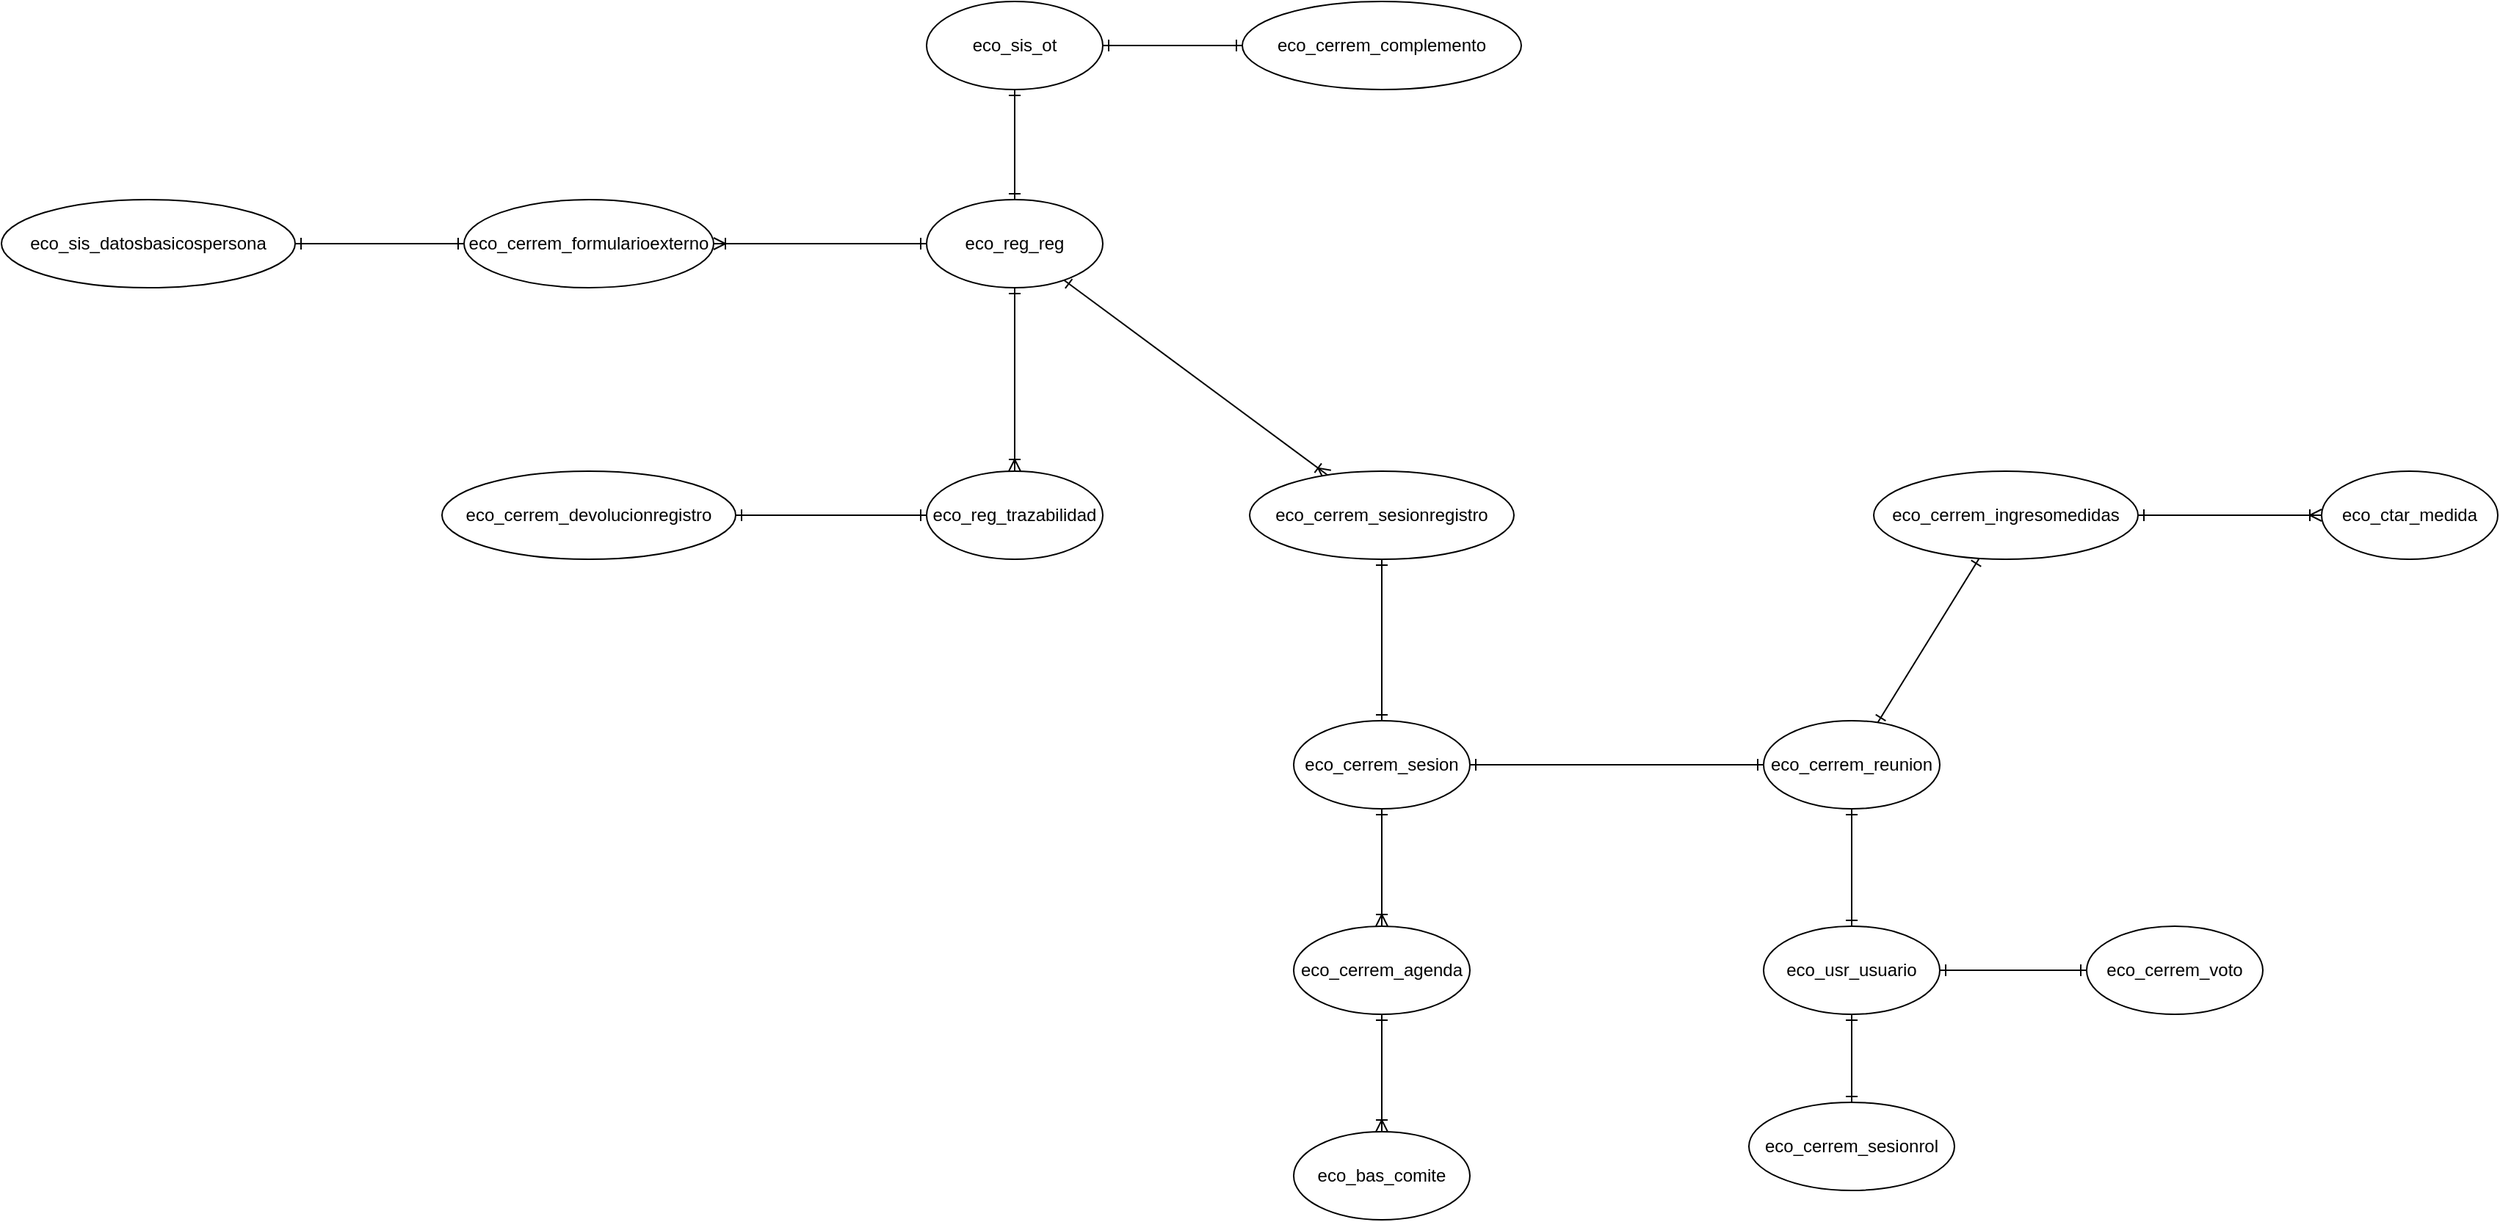 <mxfile version="26.1.1">
  <diagram name="Página-1" id="BvhR5NLxnVFiCseQWA7m">
    <mxGraphModel dx="1152" dy="731" grid="1" gridSize="10" guides="1" tooltips="1" connect="1" arrows="1" fold="1" page="1" pageScale="1" pageWidth="6000" pageHeight="5300" math="0" shadow="0">
      <root>
        <mxCell id="0" />
        <mxCell id="1" parent="0" />
        <mxCell id="2INb_UAs3qM7dpsiriRV-4" value="eco_reg_reg" style="ellipse;whiteSpace=wrap;html=1;" parent="1" vertex="1">
          <mxGeometry x="730" y="315" width="120" height="60" as="geometry" />
        </mxCell>
        <mxCell id="2INb_UAs3qM7dpsiriRV-5" value="eco_reg_trazabilidad" style="ellipse;whiteSpace=wrap;html=1;" parent="1" vertex="1">
          <mxGeometry x="730" y="500" width="120" height="60" as="geometry" />
        </mxCell>
        <mxCell id="2INb_UAs3qM7dpsiriRV-6" value="eco_bas_comite" style="ellipse;whiteSpace=wrap;html=1;" parent="1" vertex="1">
          <mxGeometry x="980" y="950" width="120" height="60" as="geometry" />
        </mxCell>
        <mxCell id="2INb_UAs3qM7dpsiriRV-7" value="eco_cerrem_sesion" style="ellipse;whiteSpace=wrap;html=1;" parent="1" vertex="1">
          <mxGeometry x="980" y="670" width="120" height="60" as="geometry" />
        </mxCell>
        <mxCell id="2INb_UAs3qM7dpsiriRV-9" value="eco_cerrem_agenda" style="ellipse;whiteSpace=wrap;html=1;" parent="1" vertex="1">
          <mxGeometry x="980" y="810" width="120" height="60" as="geometry" />
        </mxCell>
        <mxCell id="2INb_UAs3qM7dpsiriRV-10" value="eco_cerrem_reunion" style="ellipse;whiteSpace=wrap;html=1;" parent="1" vertex="1">
          <mxGeometry x="1300" y="670" width="120" height="60" as="geometry" />
        </mxCell>
        <mxCell id="2INb_UAs3qM7dpsiriRV-12" value="eco_cerrem_voto" style="ellipse;whiteSpace=wrap;html=1;" parent="1" vertex="1">
          <mxGeometry x="1520" y="810" width="120" height="60" as="geometry" />
        </mxCell>
        <mxCell id="2INb_UAs3qM7dpsiriRV-13" value="eco_ctar_medida" style="ellipse;whiteSpace=wrap;html=1;" parent="1" vertex="1">
          <mxGeometry x="1680" y="500" width="120" height="60" as="geometry" />
        </mxCell>
        <mxCell id="2INb_UAs3qM7dpsiriRV-14" value="eco_cerrem_ingresomedidas" style="ellipse;whiteSpace=wrap;html=1;" parent="1" vertex="1">
          <mxGeometry x="1375" y="500" width="180" height="60" as="geometry" />
        </mxCell>
        <mxCell id="2INb_UAs3qM7dpsiriRV-15" value="eco_cerrem_devolucionregistro" style="ellipse;whiteSpace=wrap;html=1;" parent="1" vertex="1">
          <mxGeometry x="400" y="500" width="200" height="60" as="geometry" />
        </mxCell>
        <mxCell id="2INb_UAs3qM7dpsiriRV-21" style="rounded=0;orthogonalLoop=1;jettySize=auto;html=1;endArrow=ERoneToMany;endFill=0;startArrow=ERone;startFill=0;" parent="1" source="2INb_UAs3qM7dpsiriRV-4" target="2INb_UAs3qM7dpsiriRV-5" edge="1">
          <mxGeometry relative="1" as="geometry">
            <mxPoint x="820" y="420" as="sourcePoint" />
            <mxPoint x="950" y="420" as="targetPoint" />
          </mxGeometry>
        </mxCell>
        <mxCell id="2INb_UAs3qM7dpsiriRV-22" style="rounded=0;orthogonalLoop=1;jettySize=auto;html=1;endArrow=ERoneToMany;endFill=0;startArrow=ERone;startFill=0;" parent="1" source="2INb_UAs3qM7dpsiriRV-4" target="2INb_UAs3qM7dpsiriRV-45" edge="1">
          <mxGeometry relative="1" as="geometry">
            <mxPoint x="910" y="375" as="sourcePoint" />
            <mxPoint x="1030" y="460" as="targetPoint" />
          </mxGeometry>
        </mxCell>
        <mxCell id="2INb_UAs3qM7dpsiriRV-24" value="eco_sis_ot" style="ellipse;whiteSpace=wrap;html=1;" parent="1" vertex="1">
          <mxGeometry x="730" y="180" width="120" height="60" as="geometry" />
        </mxCell>
        <mxCell id="2INb_UAs3qM7dpsiriRV-25" style="rounded=0;orthogonalLoop=1;jettySize=auto;html=1;endArrow=ERone;endFill=0;startArrow=ERone;startFill=0;" parent="1" source="2INb_UAs3qM7dpsiriRV-24" target="2INb_UAs3qM7dpsiriRV-4" edge="1">
          <mxGeometry relative="1" as="geometry">
            <mxPoint x="530" y="270" as="sourcePoint" />
            <mxPoint x="712" y="405" as="targetPoint" />
          </mxGeometry>
        </mxCell>
        <mxCell id="2INb_UAs3qM7dpsiriRV-26" value="eco_cerrem_complemento" style="ellipse;whiteSpace=wrap;html=1;" parent="1" vertex="1">
          <mxGeometry x="945" y="180" width="190" height="60" as="geometry" />
        </mxCell>
        <mxCell id="2INb_UAs3qM7dpsiriRV-27" style="rounded=0;orthogonalLoop=1;jettySize=auto;html=1;endArrow=ERone;endFill=0;startArrow=ERone;startFill=0;" parent="1" source="2INb_UAs3qM7dpsiriRV-24" target="2INb_UAs3qM7dpsiriRV-26" edge="1">
          <mxGeometry relative="1" as="geometry">
            <mxPoint x="860" y="355" as="sourcePoint" />
            <mxPoint x="990" y="355" as="targetPoint" />
          </mxGeometry>
        </mxCell>
        <mxCell id="2INb_UAs3qM7dpsiriRV-28" style="rounded=0;orthogonalLoop=1;jettySize=auto;html=1;endArrow=ERone;endFill=0;startArrow=ERone;startFill=0;" parent="1" source="2INb_UAs3qM7dpsiriRV-7" target="2INb_UAs3qM7dpsiriRV-10" edge="1">
          <mxGeometry relative="1" as="geometry">
            <mxPoint x="1120" y="460" as="sourcePoint" />
            <mxPoint x="1140" y="665" as="targetPoint" />
          </mxGeometry>
        </mxCell>
        <mxCell id="2INb_UAs3qM7dpsiriRV-29" style="rounded=0;orthogonalLoop=1;jettySize=auto;html=1;endArrow=ERoneToMany;endFill=0;startArrow=ERone;startFill=0;" parent="1" source="2INb_UAs3qM7dpsiriRV-7" target="2INb_UAs3qM7dpsiriRV-9" edge="1">
          <mxGeometry relative="1" as="geometry">
            <mxPoint x="850" y="712.5" as="sourcePoint" />
            <mxPoint x="1032" y="847.5" as="targetPoint" />
          </mxGeometry>
        </mxCell>
        <mxCell id="2INb_UAs3qM7dpsiriRV-30" value="&lt;div&gt;eco_usr_usuario&lt;/div&gt;" style="ellipse;whiteSpace=wrap;html=1;" parent="1" vertex="1">
          <mxGeometry x="1300" y="810" width="120" height="60" as="geometry" />
        </mxCell>
        <mxCell id="2INb_UAs3qM7dpsiriRV-32" style="rounded=0;orthogonalLoop=1;jettySize=auto;html=1;endArrow=ERone;endFill=0;startArrow=ERone;startFill=0;" parent="1" source="2INb_UAs3qM7dpsiriRV-10" target="2INb_UAs3qM7dpsiriRV-30" edge="1">
          <mxGeometry relative="1" as="geometry">
            <mxPoint x="1350" y="770" as="sourcePoint" />
            <mxPoint x="1470" y="770" as="targetPoint" />
          </mxGeometry>
        </mxCell>
        <mxCell id="2INb_UAs3qM7dpsiriRV-35" style="rounded=0;orthogonalLoop=1;jettySize=auto;html=1;endArrow=ERone;endFill=0;startArrow=ERone;startFill=0;" parent="1" source="2INb_UAs3qM7dpsiriRV-30" target="2INb_UAs3qM7dpsiriRV-12" edge="1">
          <mxGeometry relative="1" as="geometry">
            <mxPoint x="1580" y="730" as="sourcePoint" />
            <mxPoint x="1370" y="820" as="targetPoint" />
          </mxGeometry>
        </mxCell>
        <mxCell id="2INb_UAs3qM7dpsiriRV-37" style="rounded=0;orthogonalLoop=1;jettySize=auto;html=1;endArrow=ERone;endFill=0;startArrow=ERone;startFill=0;" parent="1" source="2INb_UAs3qM7dpsiriRV-10" target="2INb_UAs3qM7dpsiriRV-14" edge="1">
          <mxGeometry relative="1" as="geometry">
            <mxPoint x="1360" y="480" as="sourcePoint" />
            <mxPoint x="1450" y="480" as="targetPoint" />
          </mxGeometry>
        </mxCell>
        <mxCell id="2INb_UAs3qM7dpsiriRV-38" style="rounded=0;orthogonalLoop=1;jettySize=auto;html=1;endArrow=ERoneToMany;endFill=0;startArrow=ERone;startFill=0;" parent="1" source="2INb_UAs3qM7dpsiriRV-14" target="2INb_UAs3qM7dpsiriRV-13" edge="1">
          <mxGeometry relative="1" as="geometry">
            <mxPoint x="1585" y="658" as="sourcePoint" />
            <mxPoint x="1711" y="529" as="targetPoint" />
          </mxGeometry>
        </mxCell>
        <mxCell id="2INb_UAs3qM7dpsiriRV-41" value="eco_cerrem_formularioexterno" style="ellipse;whiteSpace=wrap;html=1;" parent="1" vertex="1">
          <mxGeometry x="415" y="315" width="170" height="60" as="geometry" />
        </mxCell>
        <mxCell id="2INb_UAs3qM7dpsiriRV-45" value="eco_cerrem_sesionregistro" style="ellipse;whiteSpace=wrap;html=1;" parent="1" vertex="1">
          <mxGeometry x="950" y="500" width="180" height="60" as="geometry" />
        </mxCell>
        <mxCell id="2INb_UAs3qM7dpsiriRV-46" style="rounded=0;orthogonalLoop=1;jettySize=auto;html=1;endArrow=ERone;endFill=0;startArrow=ERone;startFill=0;" parent="1" source="2INb_UAs3qM7dpsiriRV-45" target="2INb_UAs3qM7dpsiriRV-7" edge="1">
          <mxGeometry relative="1" as="geometry">
            <mxPoint x="1010" y="610" as="sourcePoint" />
            <mxPoint x="1210" y="610" as="targetPoint" />
          </mxGeometry>
        </mxCell>
        <mxCell id="2INb_UAs3qM7dpsiriRV-47" value="eco_sis_datosbasicospersona" style="ellipse;whiteSpace=wrap;html=1;" parent="1" vertex="1">
          <mxGeometry x="100" y="315" width="200" height="60" as="geometry" />
        </mxCell>
        <mxCell id="2INb_UAs3qM7dpsiriRV-49" style="rounded=0;orthogonalLoop=1;jettySize=auto;html=1;endArrow=ERone;endFill=0;startArrow=ERone;startFill=0;" parent="1" source="2INb_UAs3qM7dpsiriRV-41" target="2INb_UAs3qM7dpsiriRV-47" edge="1">
          <mxGeometry relative="1" as="geometry">
            <mxPoint x="390" y="380" as="sourcePoint" />
            <mxPoint x="390" y="455" as="targetPoint" />
          </mxGeometry>
        </mxCell>
        <mxCell id="2INb_UAs3qM7dpsiriRV-51" style="rounded=0;orthogonalLoop=1;jettySize=auto;html=1;endArrow=ERone;endFill=0;startArrow=ERoneToMany;startFill=0;" parent="1" source="2INb_UAs3qM7dpsiriRV-41" target="2INb_UAs3qM7dpsiriRV-4" edge="1">
          <mxGeometry relative="1" as="geometry">
            <mxPoint x="710" y="400" as="sourcePoint" />
            <mxPoint x="700" y="420" as="targetPoint" />
          </mxGeometry>
        </mxCell>
        <mxCell id="2INb_UAs3qM7dpsiriRV-52" style="rounded=0;orthogonalLoop=1;jettySize=auto;html=1;endArrow=ERone;endFill=0;startArrow=ERone;startFill=0;" parent="1" source="2INb_UAs3qM7dpsiriRV-5" target="2INb_UAs3qM7dpsiriRV-15" edge="1">
          <mxGeometry relative="1" as="geometry">
            <mxPoint x="800" y="385" as="sourcePoint" />
            <mxPoint x="800" y="510" as="targetPoint" />
          </mxGeometry>
        </mxCell>
        <mxCell id="jNFqI_rsbBqO8iwg4IDo-1" value="&lt;div&gt;eco_cerrem_sesionrol&lt;/div&gt;" style="ellipse;whiteSpace=wrap;html=1;" vertex="1" parent="1">
          <mxGeometry x="1290" y="930" width="140" height="60" as="geometry" />
        </mxCell>
        <mxCell id="jNFqI_rsbBqO8iwg4IDo-2" style="rounded=0;orthogonalLoop=1;jettySize=auto;html=1;endArrow=ERone;endFill=0;startArrow=ERone;startFill=0;" edge="1" parent="1" source="2INb_UAs3qM7dpsiriRV-30" target="jNFqI_rsbBqO8iwg4IDo-1">
          <mxGeometry relative="1" as="geometry">
            <mxPoint x="1430" y="850" as="sourcePoint" />
            <mxPoint x="1530" y="850" as="targetPoint" />
          </mxGeometry>
        </mxCell>
        <mxCell id="jNFqI_rsbBqO8iwg4IDo-3" style="rounded=0;orthogonalLoop=1;jettySize=auto;html=1;endArrow=ERoneToMany;endFill=0;startArrow=ERone;startFill=0;" edge="1" parent="1" source="2INb_UAs3qM7dpsiriRV-9" target="2INb_UAs3qM7dpsiriRV-6">
          <mxGeometry relative="1" as="geometry">
            <mxPoint x="1120" y="860" as="sourcePoint" />
            <mxPoint x="1120" y="940" as="targetPoint" />
          </mxGeometry>
        </mxCell>
      </root>
    </mxGraphModel>
  </diagram>
</mxfile>
